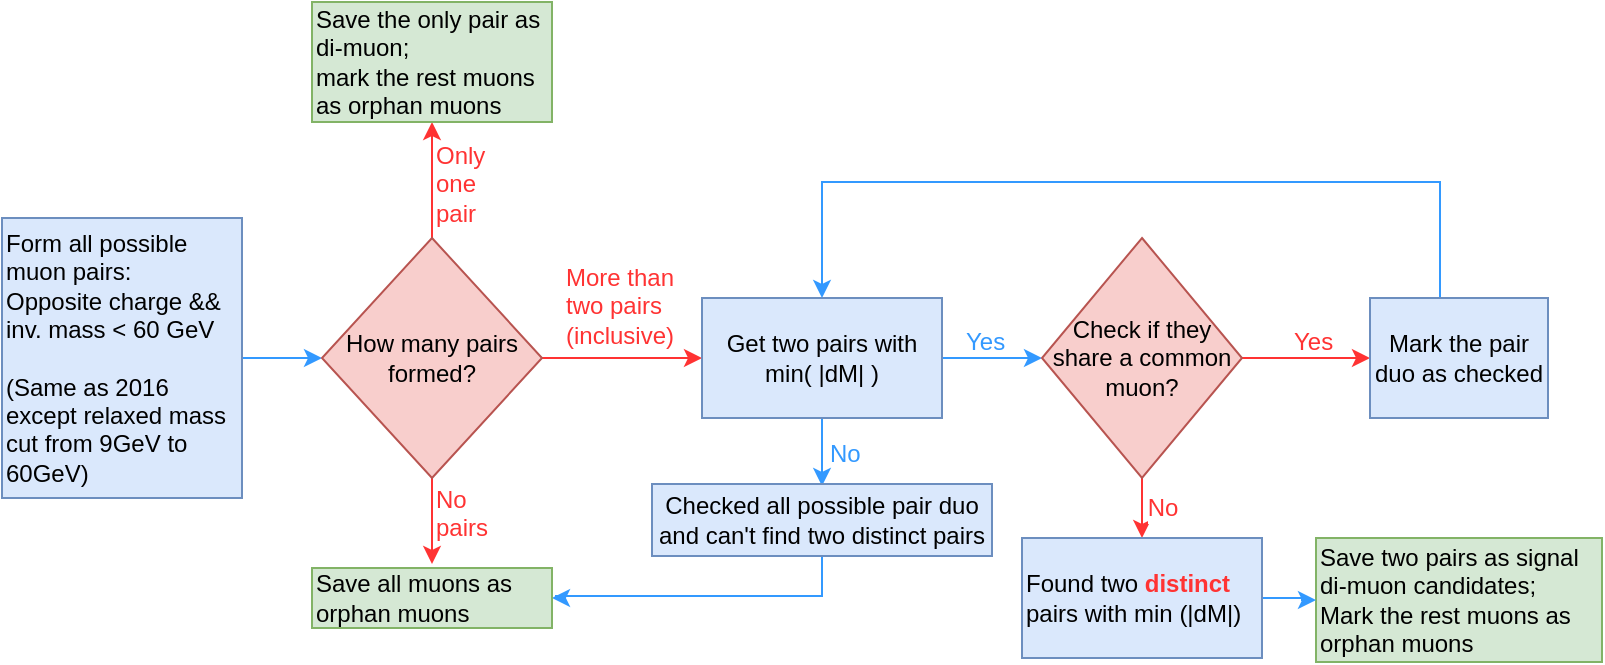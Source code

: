 <mxfile version="10.9.5" type="device"><diagram id="BI4DpwVSZS8Qwd0eZAcf" name="Page-1"><mxGraphModel dx="786" dy="396" grid="0" gridSize="10" guides="1" tooltips="1" connect="1" arrows="1" fold="1" page="0" pageScale="1" pageWidth="850" pageHeight="1100" background="none" math="0" shadow="0"><root><mxCell id="0"/><mxCell id="1" parent="0"/><mxCell id="0sOZ9VC0YZZTR9HIssfp-65" value="" style="edgeStyle=orthogonalEdgeStyle;rounded=0;orthogonalLoop=1;jettySize=auto;html=1;strokeColor=#3399FF;" edge="1" parent="1" source="0sOZ9VC0YZZTR9HIssfp-2" target="0sOZ9VC0YZZTR9HIssfp-5"><mxGeometry relative="1" as="geometry"/></mxCell><mxCell id="0sOZ9VC0YZZTR9HIssfp-2" value="Form all possible muon pairs:&lt;br&gt;Opposite charge &amp;amp;&amp;amp;&lt;br&gt;inv. mass &amp;lt; 60 GeV&lt;br&gt;&lt;br&gt;(Same as 2016 except relaxed mass cut from 9GeV to 60GeV)" style="rounded=0;whiteSpace=wrap;html=1;align=left;fillColor=#dae8fc;strokeColor=#6c8ebf;" vertex="1" parent="1"><mxGeometry x="30" y="110" width="120" height="140" as="geometry"/></mxCell><mxCell id="0sOZ9VC0YZZTR9HIssfp-8" value="" style="edgeStyle=orthogonalEdgeStyle;rounded=0;orthogonalLoop=1;jettySize=auto;html=1;fillColor=#f8cecc;strokeColor=#FF3333;" edge="1" parent="1" source="0sOZ9VC0YZZTR9HIssfp-5"><mxGeometry relative="1" as="geometry"><mxPoint x="380" y="180" as="targetPoint"/></mxGeometry></mxCell><mxCell id="0sOZ9VC0YZZTR9HIssfp-12" value="" style="edgeStyle=orthogonalEdgeStyle;rounded=0;orthogonalLoop=1;jettySize=auto;html=1;entryX=0.5;entryY=1;entryDx=0;entryDy=0;strokeColor=#FF3333;" edge="1" parent="1" source="0sOZ9VC0YZZTR9HIssfp-5" target="0sOZ9VC0YZZTR9HIssfp-63"><mxGeometry relative="1" as="geometry"><mxPoint x="245" y="79" as="targetPoint"/><Array as="points"/></mxGeometry></mxCell><mxCell id="0sOZ9VC0YZZTR9HIssfp-29" value="" style="edgeStyle=orthogonalEdgeStyle;rounded=0;orthogonalLoop=1;jettySize=auto;html=1;strokeColor=#FF3333;" edge="1" parent="1" source="0sOZ9VC0YZZTR9HIssfp-5"><mxGeometry relative="1" as="geometry"><mxPoint x="245" y="283" as="targetPoint"/></mxGeometry></mxCell><mxCell id="0sOZ9VC0YZZTR9HIssfp-5" value="How many pairs formed?" style="rhombus;whiteSpace=wrap;html=1;align=center;fillColor=#f8cecc;strokeColor=#b85450;" vertex="1" parent="1"><mxGeometry x="190" y="120" width="110" height="120" as="geometry"/></mxCell><mxCell id="0sOZ9VC0YZZTR9HIssfp-16" value="&lt;span style=&quot;text-align: center ; white-space: normal&quot;&gt;&lt;font color=&quot;#ff3333&quot;&gt;More than two pairs&lt;br&gt;(inclusive)&lt;/font&gt;&lt;/span&gt;" style="text;html=1;resizable=0;points=[];autosize=1;align=left;verticalAlign=top;spacingTop=-4;" vertex="1" parent="1"><mxGeometry x="310" y="130" width="115" height="28" as="geometry"/></mxCell><mxCell id="0sOZ9VC0YZZTR9HIssfp-18" value="&lt;span style=&quot;text-align: center ; white-space: normal&quot;&gt;&lt;font color=&quot;#ff3333&quot;&gt;No pairs&lt;/font&gt;&lt;/span&gt;" style="text;html=1;resizable=0;points=[];autosize=1;align=left;verticalAlign=top;spacingTop=-4;" vertex="1" parent="1"><mxGeometry x="245" y="241" width="55" height="14" as="geometry"/></mxCell><mxCell id="0sOZ9VC0YZZTR9HIssfp-22" value="" style="edgeStyle=orthogonalEdgeStyle;rounded=0;orthogonalLoop=1;jettySize=auto;html=1;strokeColor=#3399FF;" edge="1" parent="1" source="0sOZ9VC0YZZTR9HIssfp-20"><mxGeometry relative="1" as="geometry"><mxPoint x="550" y="180" as="targetPoint"/></mxGeometry></mxCell><mxCell id="0sOZ9VC0YZZTR9HIssfp-48" value="" style="edgeStyle=orthogonalEdgeStyle;rounded=0;orthogonalLoop=1;jettySize=auto;html=1;strokeColor=#3399FF;" edge="1" parent="1" source="0sOZ9VC0YZZTR9HIssfp-20"><mxGeometry relative="1" as="geometry"><mxPoint x="440" y="244" as="targetPoint"/></mxGeometry></mxCell><mxCell id="0sOZ9VC0YZZTR9HIssfp-20" value="Get two pairs with min( |dM| )" style="rounded=0;whiteSpace=wrap;html=1;fillColor=#dae8fc;strokeColor=#6c8ebf;" vertex="1" parent="1"><mxGeometry x="380" y="150" width="120" height="60" as="geometry"/></mxCell><mxCell id="0sOZ9VC0YZZTR9HIssfp-67" value="" style="edgeStyle=orthogonalEdgeStyle;rounded=0;orthogonalLoop=1;jettySize=auto;html=1;strokeColor=#3399FF;" edge="1" parent="1" source="0sOZ9VC0YZZTR9HIssfp-47" target="0sOZ9VC0YZZTR9HIssfp-64"><mxGeometry relative="1" as="geometry"><mxPoint x="317" y="299" as="targetPoint"/><Array as="points"><mxPoint x="440" y="299"/><mxPoint x="307" y="299"/><mxPoint x="307" y="300"/></Array></mxGeometry></mxCell><mxCell id="0sOZ9VC0YZZTR9HIssfp-47" value="&lt;span style=&quot;text-align: left ; white-space: nowrap&quot;&gt;Checked all possible pair duo&lt;br&gt;and can't find two distinct pairs&lt;br&gt;&lt;/span&gt;" style="rounded=0;whiteSpace=wrap;html=1;fillColor=#dae8fc;strokeColor=#6c8ebf;" vertex="1" parent="1"><mxGeometry x="355" y="243" width="170" height="36" as="geometry"/></mxCell><mxCell id="0sOZ9VC0YZZTR9HIssfp-38" value="" style="edgeStyle=orthogonalEdgeStyle;rounded=0;orthogonalLoop=1;jettySize=auto;html=1;strokeColor=#FF3333;" edge="1" parent="1" source="0sOZ9VC0YZZTR9HIssfp-24"><mxGeometry relative="1" as="geometry"><mxPoint x="714" y="180" as="targetPoint"/></mxGeometry></mxCell><mxCell id="0sOZ9VC0YZZTR9HIssfp-44" value="" style="edgeStyle=orthogonalEdgeStyle;rounded=0;orthogonalLoop=1;jettySize=auto;html=1;entryX=0.5;entryY=0;entryDx=0;entryDy=0;strokeColor=#FF3333;" edge="1" parent="1" source="0sOZ9VC0YZZTR9HIssfp-24" target="0sOZ9VC0YZZTR9HIssfp-58"><mxGeometry relative="1" as="geometry"><mxPoint x="600" y="280" as="targetPoint"/></mxGeometry></mxCell><mxCell id="0sOZ9VC0YZZTR9HIssfp-45" value="&lt;font color=&quot;#ff3333&quot;&gt;No&lt;/font&gt;" style="text;html=1;resizable=0;points=[];align=center;verticalAlign=middle;labelBackgroundColor=#ffffff;" vertex="1" connectable="0" parent="0sOZ9VC0YZZTR9HIssfp-44"><mxGeometry x="-0.35" y="2" relative="1" as="geometry"><mxPoint x="8" y="-2" as="offset"/></mxGeometry></mxCell><mxCell id="0sOZ9VC0YZZTR9HIssfp-24" value="Check if they share a common muon?" style="rhombus;whiteSpace=wrap;html=1;fillColor=#f8cecc;strokeColor=#b85450;" vertex="1" parent="1"><mxGeometry x="550" y="120" width="100" height="120" as="geometry"/></mxCell><mxCell id="0sOZ9VC0YZZTR9HIssfp-31" value="&lt;span style=&quot;text-align: center ; white-space: normal&quot;&gt;&lt;font color=&quot;#ff3333&quot;&gt;Only one pair&lt;/font&gt;&lt;/span&gt;" style="text;html=1;resizable=0;points=[];autosize=1;align=left;verticalAlign=top;spacingTop=-4;" vertex="1" parent="1"><mxGeometry x="245" y="68.5" width="81" height="14" as="geometry"/></mxCell><mxCell id="0sOZ9VC0YZZTR9HIssfp-42" value="&lt;font color=&quot;#ff3333&quot;&gt;Yes&lt;/font&gt;" style="text;html=1;resizable=0;points=[];autosize=1;align=left;verticalAlign=top;spacingTop=-4;" vertex="1" parent="1"><mxGeometry x="674" y="162" width="30" height="14" as="geometry"/></mxCell><mxCell id="0sOZ9VC0YZZTR9HIssfp-57" value="Save two pairs as signal di-muon candidates;&lt;br&gt;Mark the rest muons as orphan muons" style="rounded=0;whiteSpace=wrap;html=1;align=left;fillColor=#d5e8d4;strokeColor=#82b366;" vertex="1" parent="1"><mxGeometry x="687" y="270" width="143" height="62" as="geometry"/></mxCell><mxCell id="0sOZ9VC0YZZTR9HIssfp-59" value="" style="edgeStyle=orthogonalEdgeStyle;rounded=0;orthogonalLoop=1;jettySize=auto;html=1;strokeColor=#3399FF;" edge="1" parent="1" source="0sOZ9VC0YZZTR9HIssfp-58" target="0sOZ9VC0YZZTR9HIssfp-57"><mxGeometry relative="1" as="geometry"/></mxCell><mxCell id="0sOZ9VC0YZZTR9HIssfp-58" value="&lt;span style=&quot;white-space: normal&quot;&gt;Found two &lt;b&gt;&lt;font color=&quot;#ff3333&quot;&gt;distinct&lt;/font&gt;&lt;/b&gt; pairs with min (|dM|)&lt;/span&gt;" style="rounded=0;whiteSpace=wrap;html=1;align=left;fillColor=#dae8fc;strokeColor=#6c8ebf;" vertex="1" parent="1"><mxGeometry x="540" y="270" width="120" height="60" as="geometry"/></mxCell><mxCell id="0sOZ9VC0YZZTR9HIssfp-62" value="" style="edgeStyle=orthogonalEdgeStyle;rounded=0;orthogonalLoop=1;jettySize=auto;html=1;entryX=0.5;entryY=0;entryDx=0;entryDy=0;strokeColor=#3399FF;" edge="1" parent="1" source="0sOZ9VC0YZZTR9HIssfp-60" target="0sOZ9VC0YZZTR9HIssfp-20"><mxGeometry relative="1" as="geometry"><mxPoint x="758.5" y="70" as="targetPoint"/><Array as="points"><mxPoint x="749" y="92"/><mxPoint x="440" y="92"/></Array></mxGeometry></mxCell><mxCell id="0sOZ9VC0YZZTR9HIssfp-60" value="&lt;span style=&quot;white-space: normal&quot;&gt;Mark the pair duo as checked&lt;/span&gt;" style="rounded=0;whiteSpace=wrap;html=1;fillColor=#dae8fc;strokeColor=#6c8ebf;" vertex="1" parent="1"><mxGeometry x="714" y="150" width="89" height="60" as="geometry"/></mxCell><mxCell id="0sOZ9VC0YZZTR9HIssfp-63" value="Save the only pair as di-muon;&lt;br&gt;mark the rest muons as orphan muons" style="rounded=0;whiteSpace=wrap;html=1;align=left;fillColor=#d5e8d4;strokeColor=#82b366;" vertex="1" parent="1"><mxGeometry x="185" y="2" width="120" height="60" as="geometry"/></mxCell><mxCell id="0sOZ9VC0YZZTR9HIssfp-64" value="Save all muons as orphan muons" style="rounded=0;whiteSpace=wrap;html=1;align=left;fillColor=#d5e8d4;strokeColor=#82b366;" vertex="1" parent="1"><mxGeometry x="185" y="285" width="120" height="30" as="geometry"/></mxCell><mxCell id="0sOZ9VC0YZZTR9HIssfp-70" value="&lt;font color=&quot;#3399ff&quot;&gt;Yes&lt;/font&gt;" style="text;html=1;resizable=0;points=[];autosize=1;align=left;verticalAlign=top;spacingTop=-4;" vertex="1" parent="1"><mxGeometry x="510" y="162" width="30" height="14" as="geometry"/></mxCell><mxCell id="0sOZ9VC0YZZTR9HIssfp-71" value="&lt;font color=&quot;#3399ff&quot;&gt;No&lt;/font&gt;" style="text;html=1;resizable=0;points=[];autosize=1;align=left;verticalAlign=top;spacingTop=-4;" vertex="1" parent="1"><mxGeometry x="442" y="218" width="25" height="14" as="geometry"/></mxCell></root></mxGraphModel></diagram></mxfile>